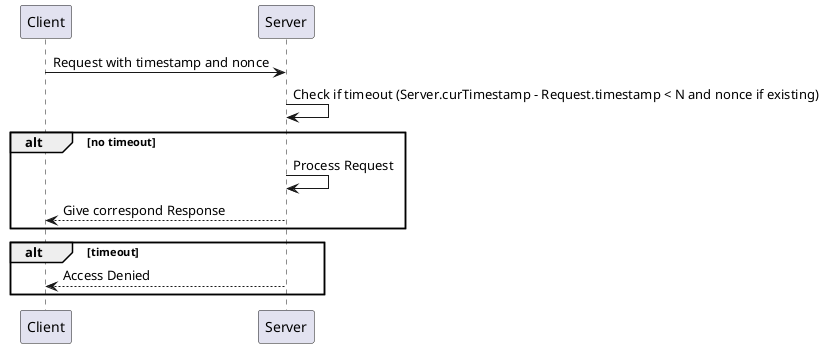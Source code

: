 @startuml prevent replay attack with timestamp and nonce
'https://plantuml.com/sequence-diagram

' autonumber


Client -> Server: Request with timestamp and nonce
Server -> Server: Check if timeout (Server.curTimestamp - Request.timestamp < N and nonce if existing)
alt no timeout
    Server -> Server: Process Request
    Client <-- Server: Give correspond Response
end

alt timeout
    Client <-- Server: Access Denied
end
@enduml